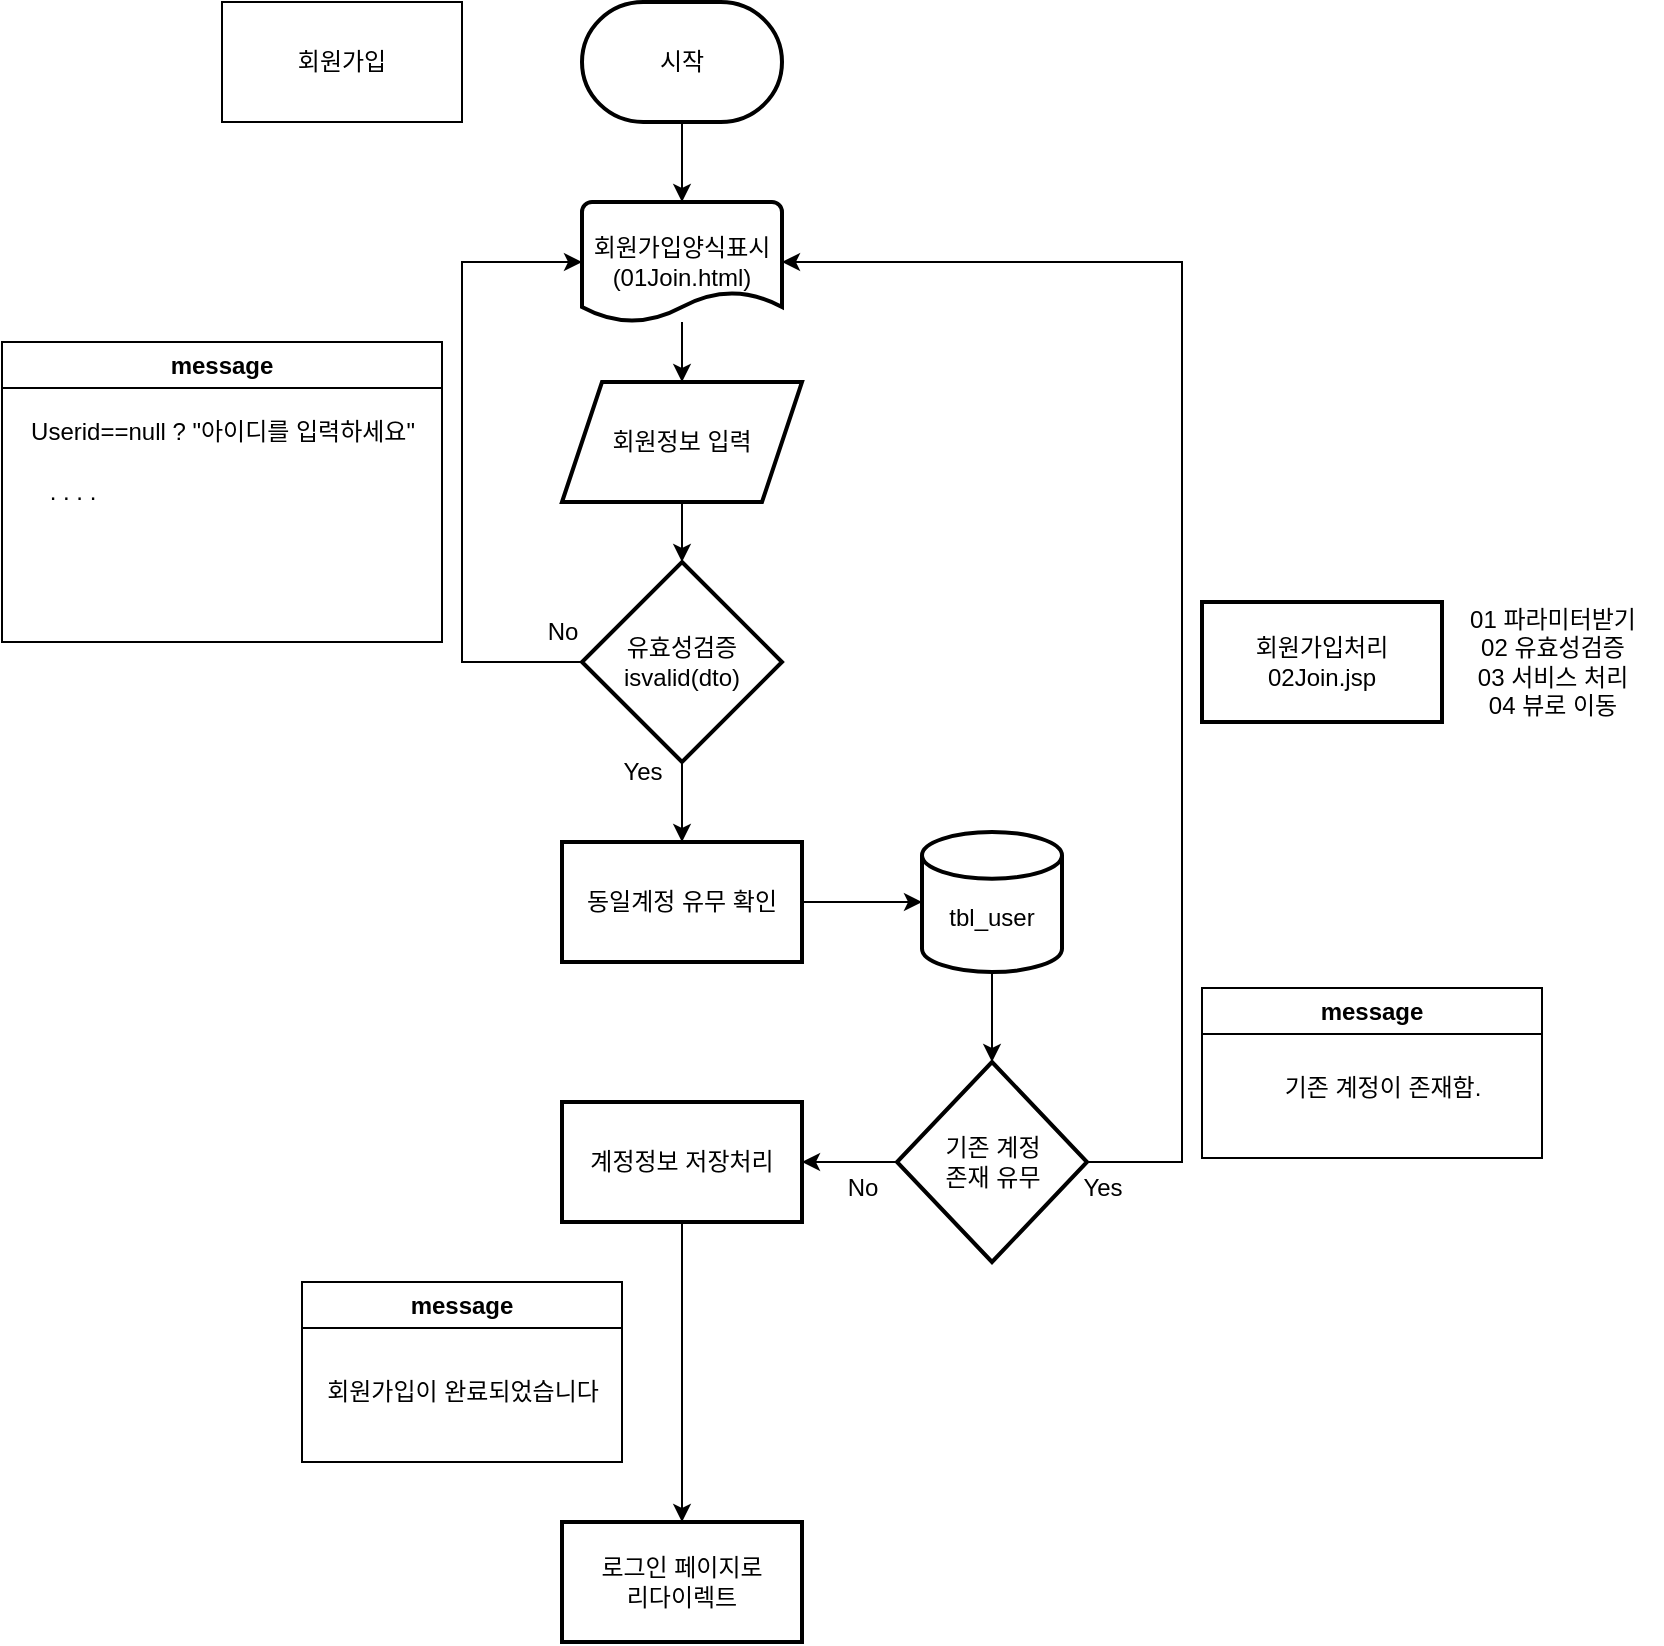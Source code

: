 <mxfile version="28.0.6">
  <diagram name="페이지-1" id="TDfAHLJuHDPONhVKuQh6">
    <mxGraphModel dx="1750" dy="950" grid="1" gridSize="10" guides="1" tooltips="1" connect="1" arrows="1" fold="1" page="1" pageScale="1" pageWidth="827" pageHeight="1169" math="0" shadow="0">
      <root>
        <mxCell id="0" />
        <mxCell id="1" parent="0" />
        <mxCell id="YT9Dde460xQ77BRUuvJO-1" value="회원가입" style="rounded=0;whiteSpace=wrap;html=1;" vertex="1" parent="1">
          <mxGeometry x="50" y="40" width="120" height="60" as="geometry" />
        </mxCell>
        <mxCell id="YT9Dde460xQ77BRUuvJO-4" value="" style="edgeStyle=orthogonalEdgeStyle;rounded=0;orthogonalLoop=1;jettySize=auto;html=1;" edge="1" parent="1" source="YT9Dde460xQ77BRUuvJO-2" target="YT9Dde460xQ77BRUuvJO-3">
          <mxGeometry relative="1" as="geometry" />
        </mxCell>
        <mxCell id="YT9Dde460xQ77BRUuvJO-2" value="시작" style="strokeWidth=2;html=1;shape=mxgraph.flowchart.terminator;whiteSpace=wrap;" vertex="1" parent="1">
          <mxGeometry x="230" y="40" width="100" height="60" as="geometry" />
        </mxCell>
        <mxCell id="YT9Dde460xQ77BRUuvJO-6" value="" style="edgeStyle=orthogonalEdgeStyle;rounded=0;orthogonalLoop=1;jettySize=auto;html=1;" edge="1" parent="1" source="YT9Dde460xQ77BRUuvJO-3" target="YT9Dde460xQ77BRUuvJO-5">
          <mxGeometry relative="1" as="geometry" />
        </mxCell>
        <mxCell id="YT9Dde460xQ77BRUuvJO-3" value="&lt;div&gt;회원가입양식표시&lt;/div&gt;(01Join.html)" style="strokeWidth=2;html=1;shape=mxgraph.flowchart.document2;whiteSpace=wrap;size=0.25;" vertex="1" parent="1">
          <mxGeometry x="230" y="140" width="100" height="60" as="geometry" />
        </mxCell>
        <mxCell id="YT9Dde460xQ77BRUuvJO-11" value="" style="edgeStyle=orthogonalEdgeStyle;rounded=0;orthogonalLoop=1;jettySize=auto;html=1;" edge="1" parent="1" source="YT9Dde460xQ77BRUuvJO-5" target="YT9Dde460xQ77BRUuvJO-10">
          <mxGeometry relative="1" as="geometry" />
        </mxCell>
        <mxCell id="YT9Dde460xQ77BRUuvJO-5" value="회원정보 입력" style="shape=parallelogram;perimeter=parallelogramPerimeter;whiteSpace=wrap;html=1;fixedSize=1;strokeWidth=2;" vertex="1" parent="1">
          <mxGeometry x="220" y="230" width="120" height="60" as="geometry" />
        </mxCell>
        <mxCell id="YT9Dde460xQ77BRUuvJO-20" value="" style="edgeStyle=orthogonalEdgeStyle;rounded=0;orthogonalLoop=1;jettySize=auto;html=1;" edge="1" parent="1" source="YT9Dde460xQ77BRUuvJO-10" target="YT9Dde460xQ77BRUuvJO-19">
          <mxGeometry relative="1" as="geometry" />
        </mxCell>
        <mxCell id="YT9Dde460xQ77BRUuvJO-10" value="&lt;div&gt;유효성검증&lt;/div&gt;isvalid(dto)" style="rhombus;whiteSpace=wrap;html=1;strokeWidth=2;" vertex="1" parent="1">
          <mxGeometry x="230" y="320" width="100" height="100" as="geometry" />
        </mxCell>
        <mxCell id="YT9Dde460xQ77BRUuvJO-12" value="" style="group" vertex="1" connectable="0" parent="1">
          <mxGeometry x="540" y="335" width="230" height="70" as="geometry" />
        </mxCell>
        <mxCell id="YT9Dde460xQ77BRUuvJO-7" value="회원가입처리&lt;div&gt;02Join.jsp&lt;/div&gt;" style="whiteSpace=wrap;html=1;strokeWidth=2;" vertex="1" parent="YT9Dde460xQ77BRUuvJO-12">
          <mxGeometry y="5" width="120" height="60" as="geometry" />
        </mxCell>
        <mxCell id="YT9Dde460xQ77BRUuvJO-9" value="01 파라미터받기&lt;div&gt;02 유효성검증&lt;/div&gt;&lt;div&gt;03 서비스 처리&lt;/div&gt;&lt;div&gt;04 뷰로 이동&lt;/div&gt;" style="text;html=1;align=center;verticalAlign=middle;resizable=0;points=[];autosize=1;strokeColor=none;fillColor=none;" vertex="1" parent="YT9Dde460xQ77BRUuvJO-12">
          <mxGeometry x="120" width="110" height="70" as="geometry" />
        </mxCell>
        <mxCell id="YT9Dde460xQ77BRUuvJO-13" value="" style="endArrow=classic;html=1;rounded=0;exitX=0;exitY=0.5;exitDx=0;exitDy=0;entryX=0;entryY=0.5;entryDx=0;entryDy=0;entryPerimeter=0;" edge="1" parent="1" source="YT9Dde460xQ77BRUuvJO-10" target="YT9Dde460xQ77BRUuvJO-3">
          <mxGeometry width="50" height="50" relative="1" as="geometry">
            <mxPoint x="190" y="380" as="sourcePoint" />
            <mxPoint x="190" y="180" as="targetPoint" />
            <Array as="points">
              <mxPoint x="170" y="370" />
              <mxPoint x="170" y="170" />
            </Array>
          </mxGeometry>
        </mxCell>
        <mxCell id="YT9Dde460xQ77BRUuvJO-14" value="No" style="text;html=1;align=center;verticalAlign=middle;resizable=0;points=[];autosize=1;strokeColor=none;fillColor=none;" vertex="1" parent="1">
          <mxGeometry x="200" y="340" width="40" height="30" as="geometry" />
        </mxCell>
        <mxCell id="YT9Dde460xQ77BRUuvJO-15" value="message" style="swimlane;whiteSpace=wrap;html=1;" vertex="1" parent="1">
          <mxGeometry x="-60" y="210" width="220" height="150" as="geometry" />
        </mxCell>
        <mxCell id="YT9Dde460xQ77BRUuvJO-18" value=". . . ." style="text;html=1;align=center;verticalAlign=middle;resizable=0;points=[];autosize=1;strokeColor=none;fillColor=none;" vertex="1" parent="YT9Dde460xQ77BRUuvJO-15">
          <mxGeometry x="10" y="60" width="50" height="30" as="geometry" />
        </mxCell>
        <mxCell id="YT9Dde460xQ77BRUuvJO-17" value="Userid==null ? &quot;아이디를 입력하세요&quot;" style="text;html=1;align=center;verticalAlign=middle;resizable=0;points=[];autosize=1;strokeColor=none;fillColor=none;" vertex="1" parent="1">
          <mxGeometry x="-60" y="240" width="220" height="30" as="geometry" />
        </mxCell>
        <mxCell id="YT9Dde460xQ77BRUuvJO-22" value="" style="edgeStyle=orthogonalEdgeStyle;rounded=0;orthogonalLoop=1;jettySize=auto;html=1;" edge="1" parent="1" source="YT9Dde460xQ77BRUuvJO-19" target="YT9Dde460xQ77BRUuvJO-21">
          <mxGeometry relative="1" as="geometry" />
        </mxCell>
        <mxCell id="YT9Dde460xQ77BRUuvJO-19" value="동일계정 유무 확인" style="whiteSpace=wrap;html=1;strokeWidth=2;" vertex="1" parent="1">
          <mxGeometry x="220" y="460" width="120" height="60" as="geometry" />
        </mxCell>
        <mxCell id="YT9Dde460xQ77BRUuvJO-24" value="" style="edgeStyle=orthogonalEdgeStyle;rounded=0;orthogonalLoop=1;jettySize=auto;html=1;" edge="1" parent="1" source="YT9Dde460xQ77BRUuvJO-21" target="YT9Dde460xQ77BRUuvJO-23">
          <mxGeometry relative="1" as="geometry" />
        </mxCell>
        <mxCell id="YT9Dde460xQ77BRUuvJO-21" value="&lt;div&gt;&lt;br&gt;&lt;/div&gt;tbl_user" style="strokeWidth=2;html=1;shape=mxgraph.flowchart.database;whiteSpace=wrap;" vertex="1" parent="1">
          <mxGeometry x="400" y="455" width="70" height="70" as="geometry" />
        </mxCell>
        <mxCell id="YT9Dde460xQ77BRUuvJO-34" value="" style="edgeStyle=orthogonalEdgeStyle;rounded=0;orthogonalLoop=1;jettySize=auto;html=1;" edge="1" parent="1" source="YT9Dde460xQ77BRUuvJO-23" target="YT9Dde460xQ77BRUuvJO-33">
          <mxGeometry relative="1" as="geometry" />
        </mxCell>
        <mxCell id="YT9Dde460xQ77BRUuvJO-23" value="기존 계정&lt;div&gt;존재 유무&lt;/div&gt;" style="rhombus;whiteSpace=wrap;html=1;strokeWidth=2;" vertex="1" parent="1">
          <mxGeometry x="387.5" y="570" width="95" height="100" as="geometry" />
        </mxCell>
        <mxCell id="YT9Dde460xQ77BRUuvJO-25" value="" style="endArrow=classic;html=1;rounded=0;exitX=1;exitY=0.5;exitDx=0;exitDy=0;entryX=1;entryY=0.5;entryDx=0;entryDy=0;entryPerimeter=0;" edge="1" parent="1" source="YT9Dde460xQ77BRUuvJO-23" target="YT9Dde460xQ77BRUuvJO-3">
          <mxGeometry width="50" height="50" relative="1" as="geometry">
            <mxPoint x="510" y="660" as="sourcePoint" />
            <mxPoint x="520" y="160" as="targetPoint" />
            <Array as="points">
              <mxPoint x="530" y="620" />
              <mxPoint x="530" y="170" />
            </Array>
          </mxGeometry>
        </mxCell>
        <mxCell id="YT9Dde460xQ77BRUuvJO-27" value="message" style="swimlane;whiteSpace=wrap;html=1;" vertex="1" parent="1">
          <mxGeometry x="540" y="533" width="170" height="85" as="geometry" />
        </mxCell>
        <mxCell id="YT9Dde460xQ77BRUuvJO-28" value="기존 계정이 존재함." style="text;html=1;align=center;verticalAlign=middle;resizable=0;points=[];autosize=1;strokeColor=none;fillColor=none;" vertex="1" parent="YT9Dde460xQ77BRUuvJO-27">
          <mxGeometry x="30" y="35" width="120" height="30" as="geometry" />
        </mxCell>
        <mxCell id="YT9Dde460xQ77BRUuvJO-32" value="Yes" style="text;html=1;align=center;verticalAlign=middle;resizable=0;points=[];autosize=1;strokeColor=none;fillColor=none;" vertex="1" parent="1">
          <mxGeometry x="470" y="618" width="40" height="30" as="geometry" />
        </mxCell>
        <mxCell id="YT9Dde460xQ77BRUuvJO-38" value="" style="edgeStyle=orthogonalEdgeStyle;rounded=0;orthogonalLoop=1;jettySize=auto;html=1;" edge="1" parent="1" source="YT9Dde460xQ77BRUuvJO-33" target="YT9Dde460xQ77BRUuvJO-37">
          <mxGeometry relative="1" as="geometry" />
        </mxCell>
        <mxCell id="YT9Dde460xQ77BRUuvJO-33" value="계정정보 저장처리" style="whiteSpace=wrap;html=1;strokeWidth=2;" vertex="1" parent="1">
          <mxGeometry x="220" y="590" width="120" height="60" as="geometry" />
        </mxCell>
        <mxCell id="YT9Dde460xQ77BRUuvJO-35" value="No" style="text;html=1;align=center;verticalAlign=middle;resizable=0;points=[];autosize=1;strokeColor=none;fillColor=none;" vertex="1" parent="1">
          <mxGeometry x="350" y="618" width="40" height="30" as="geometry" />
        </mxCell>
        <mxCell id="YT9Dde460xQ77BRUuvJO-36" value="Yes" style="text;html=1;align=center;verticalAlign=middle;resizable=0;points=[];autosize=1;strokeColor=none;fillColor=none;" vertex="1" parent="1">
          <mxGeometry x="240" y="410" width="40" height="30" as="geometry" />
        </mxCell>
        <mxCell id="YT9Dde460xQ77BRUuvJO-37" value="로그인 페이지로&lt;br&gt;리다이렉트" style="whiteSpace=wrap;html=1;strokeWidth=2;" vertex="1" parent="1">
          <mxGeometry x="220" y="800" width="120" height="60" as="geometry" />
        </mxCell>
        <mxCell id="YT9Dde460xQ77BRUuvJO-39" value="message" style="swimlane;whiteSpace=wrap;html=1;" vertex="1" parent="1">
          <mxGeometry x="90" y="680" width="160" height="90" as="geometry" />
        </mxCell>
        <mxCell id="YT9Dde460xQ77BRUuvJO-40" value="회원가입이 완료되었습니다" style="text;html=1;align=center;verticalAlign=middle;resizable=0;points=[];autosize=1;strokeColor=none;fillColor=none;" vertex="1" parent="YT9Dde460xQ77BRUuvJO-39">
          <mxGeometry y="40" width="160" height="30" as="geometry" />
        </mxCell>
      </root>
    </mxGraphModel>
  </diagram>
</mxfile>
